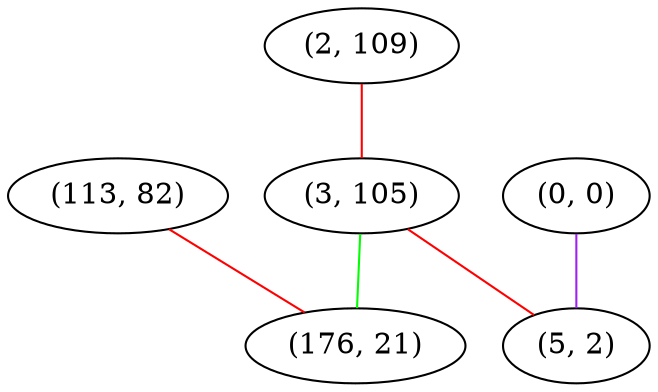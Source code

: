 graph "" {
"(113, 82)";
"(0, 0)";
"(2, 109)";
"(3, 105)";
"(176, 21)";
"(5, 2)";
"(113, 82)" -- "(176, 21)"  [color=red, key=0, weight=1];
"(0, 0)" -- "(5, 2)"  [color=purple, key=0, weight=4];
"(2, 109)" -- "(3, 105)"  [color=red, key=0, weight=1];
"(3, 105)" -- "(5, 2)"  [color=red, key=0, weight=1];
"(3, 105)" -- "(176, 21)"  [color=green, key=0, weight=2];
}
